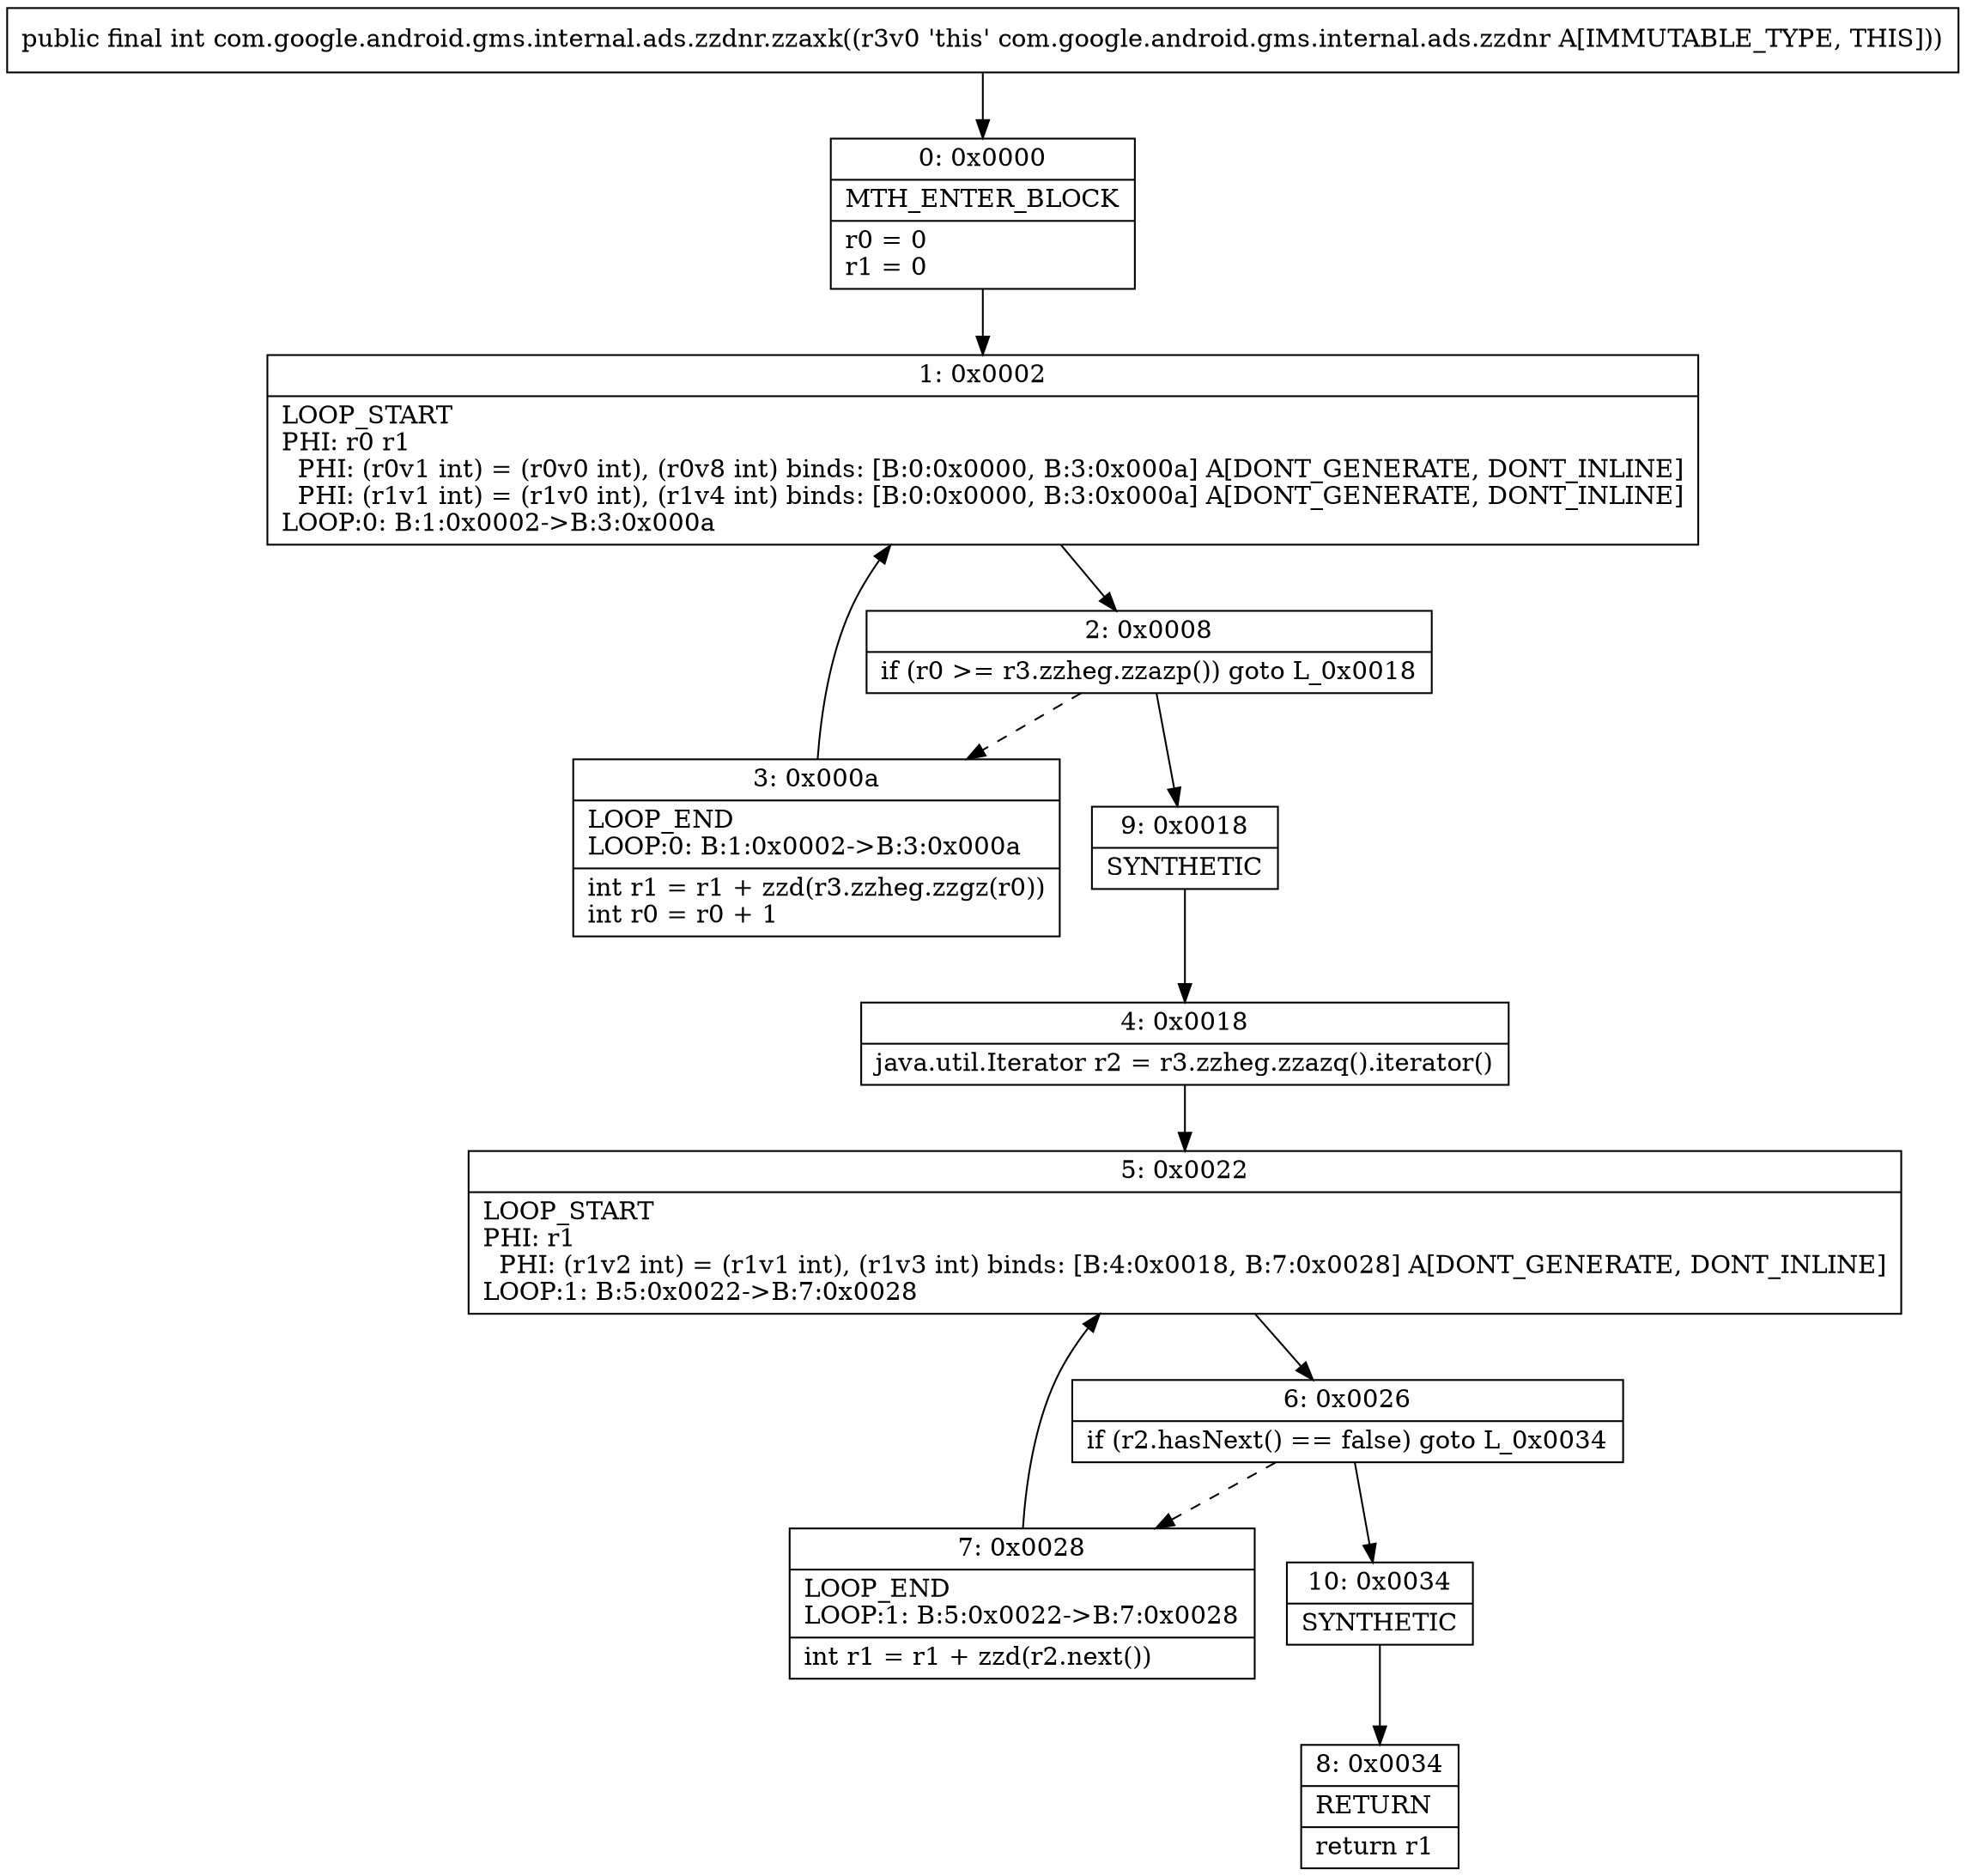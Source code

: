 digraph "CFG forcom.google.android.gms.internal.ads.zzdnr.zzaxk()I" {
Node_0 [shape=record,label="{0\:\ 0x0000|MTH_ENTER_BLOCK\l|r0 = 0\lr1 = 0\l}"];
Node_1 [shape=record,label="{1\:\ 0x0002|LOOP_START\lPHI: r0 r1 \l  PHI: (r0v1 int) = (r0v0 int), (r0v8 int) binds: [B:0:0x0000, B:3:0x000a] A[DONT_GENERATE, DONT_INLINE]\l  PHI: (r1v1 int) = (r1v0 int), (r1v4 int) binds: [B:0:0x0000, B:3:0x000a] A[DONT_GENERATE, DONT_INLINE]\lLOOP:0: B:1:0x0002\-\>B:3:0x000a\l}"];
Node_2 [shape=record,label="{2\:\ 0x0008|if (r0 \>= r3.zzheg.zzazp()) goto L_0x0018\l}"];
Node_3 [shape=record,label="{3\:\ 0x000a|LOOP_END\lLOOP:0: B:1:0x0002\-\>B:3:0x000a\l|int r1 = r1 + zzd(r3.zzheg.zzgz(r0))\lint r0 = r0 + 1\l}"];
Node_4 [shape=record,label="{4\:\ 0x0018|java.util.Iterator r2 = r3.zzheg.zzazq().iterator()\l}"];
Node_5 [shape=record,label="{5\:\ 0x0022|LOOP_START\lPHI: r1 \l  PHI: (r1v2 int) = (r1v1 int), (r1v3 int) binds: [B:4:0x0018, B:7:0x0028] A[DONT_GENERATE, DONT_INLINE]\lLOOP:1: B:5:0x0022\-\>B:7:0x0028\l}"];
Node_6 [shape=record,label="{6\:\ 0x0026|if (r2.hasNext() == false) goto L_0x0034\l}"];
Node_7 [shape=record,label="{7\:\ 0x0028|LOOP_END\lLOOP:1: B:5:0x0022\-\>B:7:0x0028\l|int r1 = r1 + zzd(r2.next())\l}"];
Node_8 [shape=record,label="{8\:\ 0x0034|RETURN\l|return r1\l}"];
Node_9 [shape=record,label="{9\:\ 0x0018|SYNTHETIC\l}"];
Node_10 [shape=record,label="{10\:\ 0x0034|SYNTHETIC\l}"];
MethodNode[shape=record,label="{public final int com.google.android.gms.internal.ads.zzdnr.zzaxk((r3v0 'this' com.google.android.gms.internal.ads.zzdnr A[IMMUTABLE_TYPE, THIS])) }"];
MethodNode -> Node_0;
Node_0 -> Node_1;
Node_1 -> Node_2;
Node_2 -> Node_3[style=dashed];
Node_2 -> Node_9;
Node_3 -> Node_1;
Node_4 -> Node_5;
Node_5 -> Node_6;
Node_6 -> Node_7[style=dashed];
Node_6 -> Node_10;
Node_7 -> Node_5;
Node_9 -> Node_4;
Node_10 -> Node_8;
}

